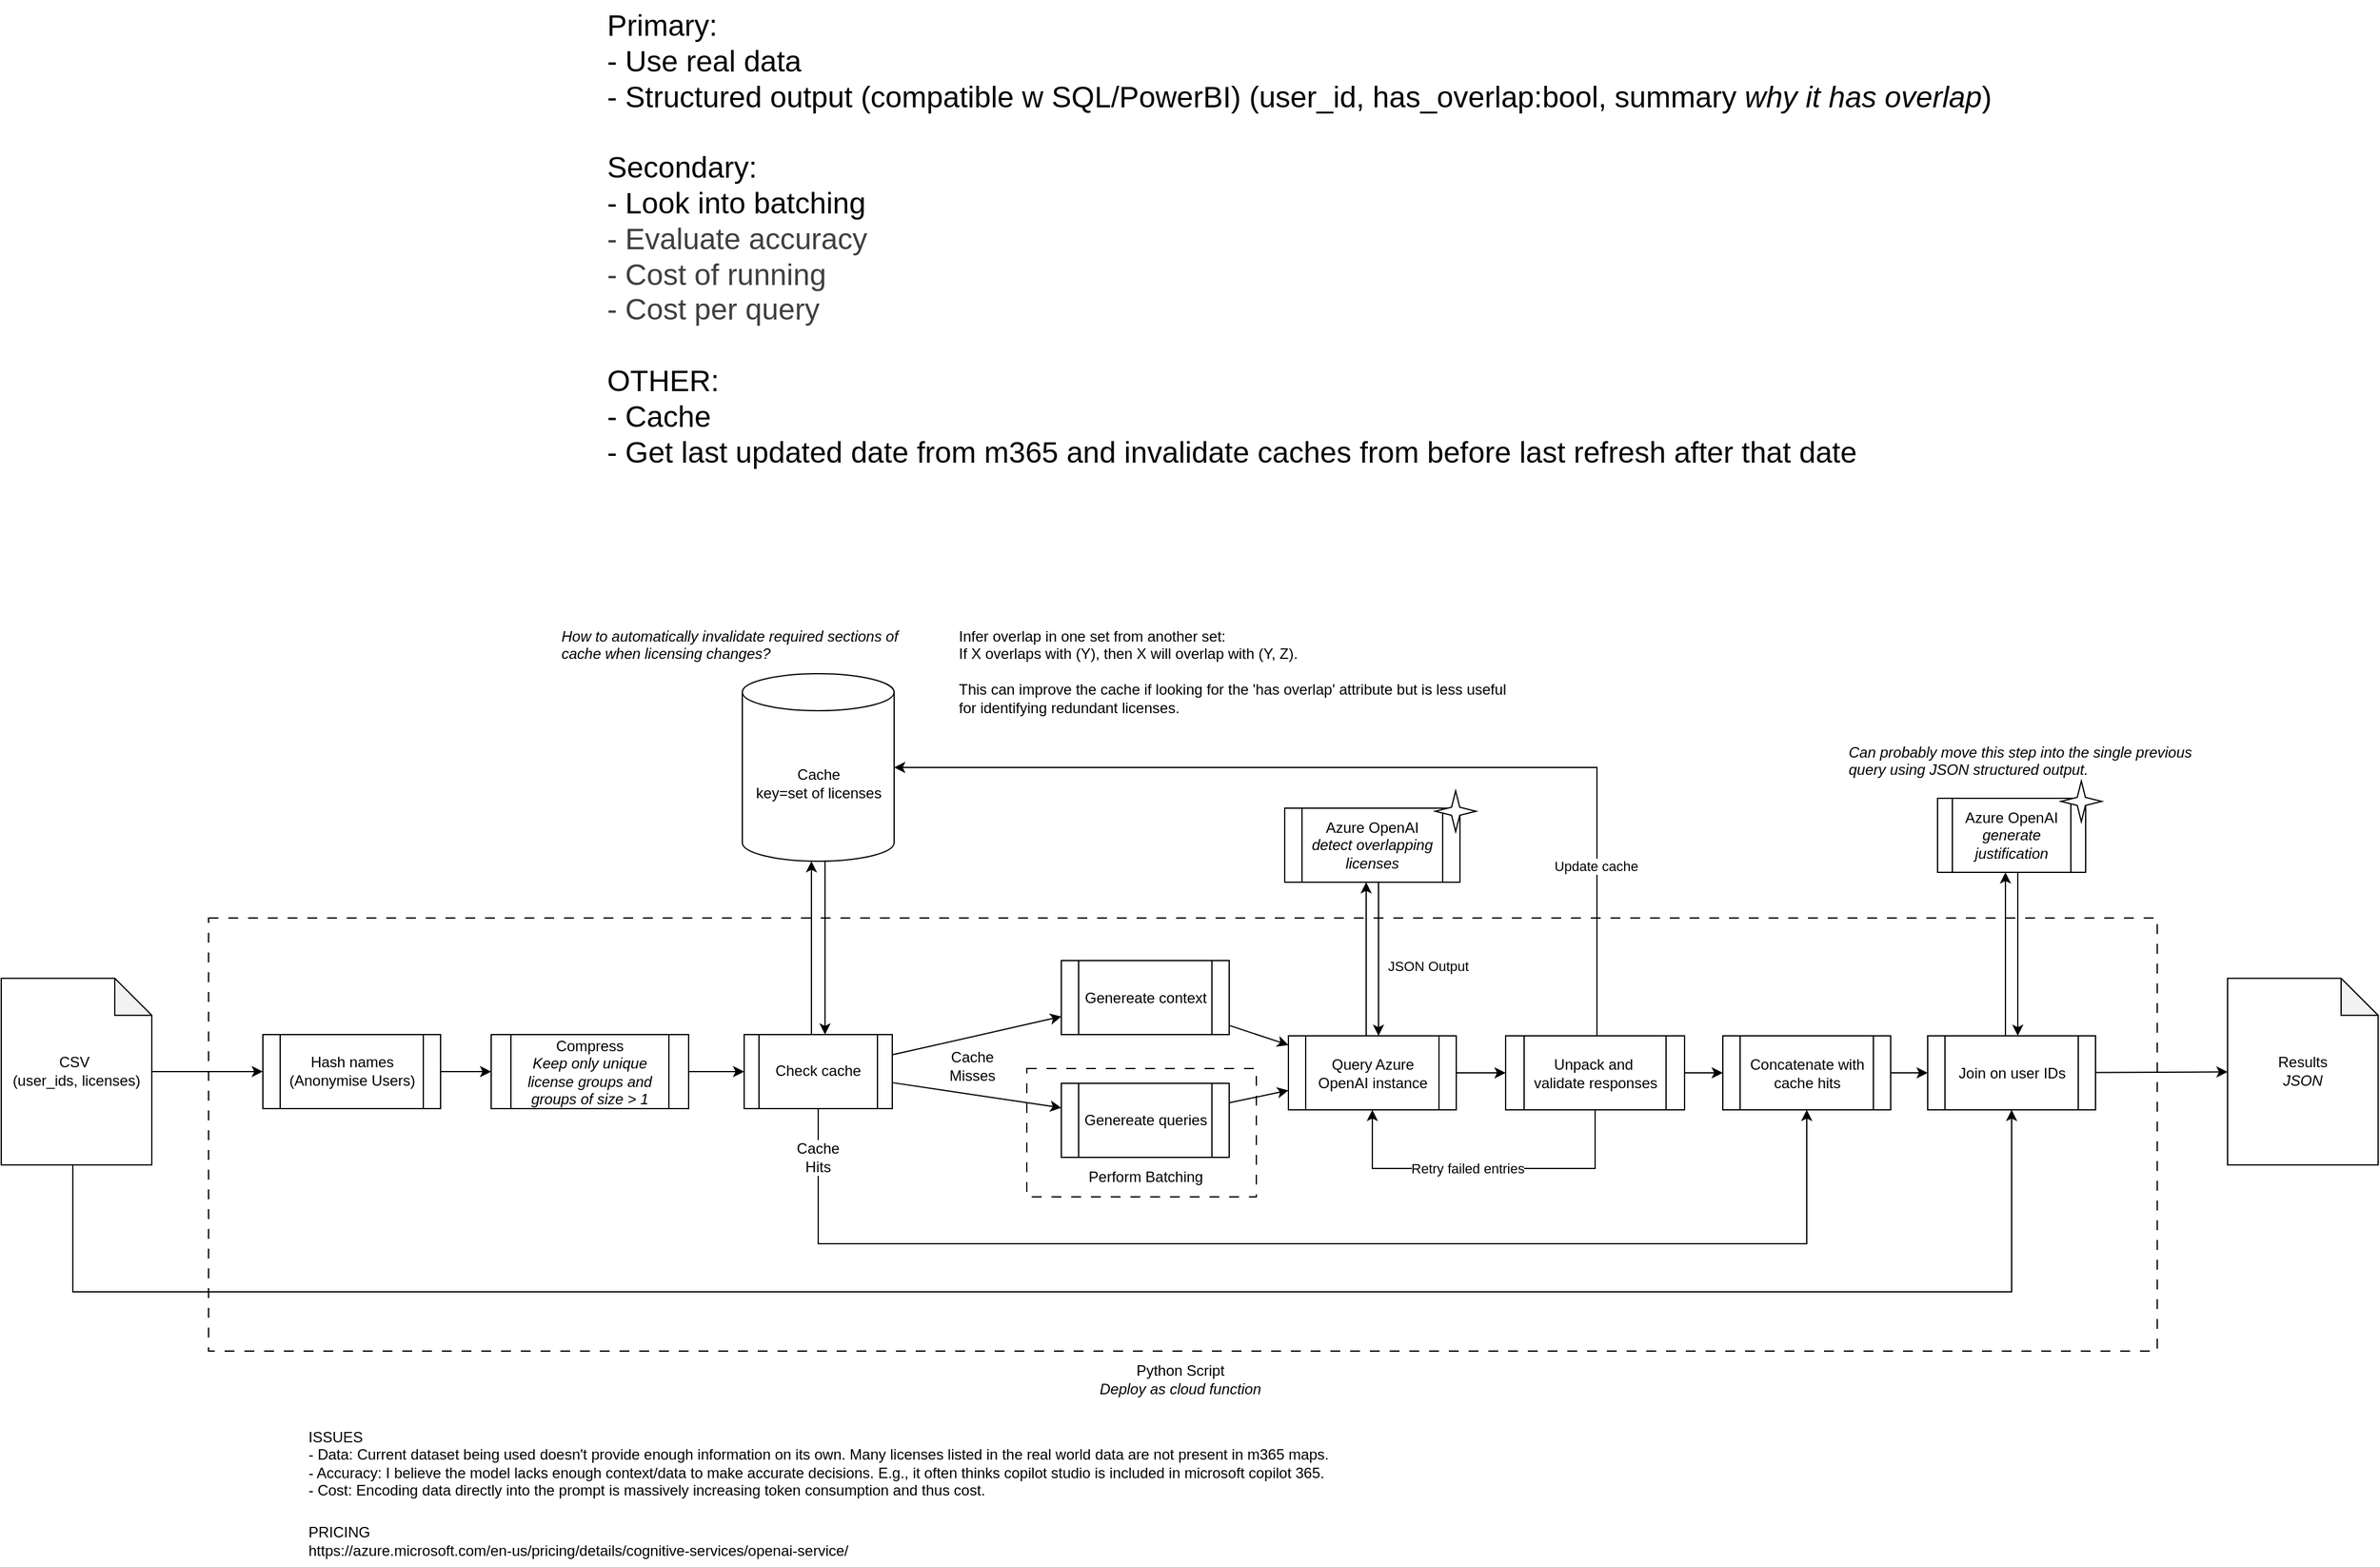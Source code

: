 <mxfile>
    <diagram name="Page-1" id="jkyWEsUThgF6aey1WfAn">
        <mxGraphModel dx="1403" dy="74" grid="0" gridSize="10" guides="1" tooltips="1" connect="1" arrows="1" fold="1" page="0" pageScale="1" pageWidth="827" pageHeight="1169" math="0" shadow="0">
            <root>
                <mxCell id="0"/>
                <mxCell id="1" parent="0"/>
                <mxCell id="77" value="" style="rounded=0;whiteSpace=wrap;html=1;dashed=1;dashPattern=8 8;" parent="1" vertex="1">
                    <mxGeometry x="-12" y="1733" width="1579" height="351" as="geometry"/>
                </mxCell>
                <mxCell id="108" value="" style="rounded=0;whiteSpace=wrap;html=1;dashed=1;dashPattern=8 8;" parent="1" vertex="1">
                    <mxGeometry x="651" y="1855" width="186" height="104" as="geometry"/>
                </mxCell>
                <mxCell id="66" value="&lt;span style=&quot;font-size: 24px; font-style: normal;&quot;&gt;Primary:&lt;/span&gt;&lt;div&gt;&lt;span style=&quot;font-size: 24px; font-style: normal;&quot;&gt;- Use real data&lt;/span&gt;&lt;div&gt;&lt;span style=&quot;font-size: 24px; font-style: normal;&quot;&gt;- Structured output (compatible w SQL/PowerBI) (user_id, has_overlap:bool, summary &lt;/span&gt;&lt;span style=&quot;font-size: 24px;&quot;&gt;why it has overlap&lt;/span&gt;&lt;span style=&quot;font-size: 24px; font-style: normal;&quot;&gt;)&lt;/span&gt;&lt;/div&gt;&lt;div&gt;&lt;span style=&quot;font-size: 24px; font-style: normal;&quot;&gt;&lt;br&gt;&lt;/span&gt;&lt;/div&gt;&lt;div&gt;&lt;span style=&quot;font-size: 24px; font-style: normal;&quot;&gt;Secondary:&lt;/span&gt;&lt;/div&gt;&lt;div&gt;&lt;span style=&quot;font-size: 24px; font-style: normal;&quot;&gt;- Look into batching&lt;/span&gt;&lt;/div&gt;&lt;div&gt;&lt;span style=&quot;color: rgb(63, 63, 63); font-size: 24px; font-style: normal;&quot;&gt;- Evaluate accuracy&lt;/span&gt;&lt;/div&gt;&lt;/div&gt;&lt;div&gt;&lt;span style=&quot;color: rgb(63, 63, 63); font-size: 24px; font-style: normal;&quot;&gt;- Cost of running&lt;/span&gt;&lt;/div&gt;&lt;div&gt;&lt;span style=&quot;color: rgb(63, 63, 63); font-size: 24px; font-style: normal;&quot;&gt;- Cost per query&lt;/span&gt;&lt;/div&gt;&lt;div&gt;&lt;span style=&quot;color: rgb(63, 63, 63); font-size: 24px; font-style: normal;&quot;&gt;&lt;br&gt;&lt;/span&gt;&lt;/div&gt;&lt;div&gt;&lt;span style=&quot;font-size: 24px; font-style: normal;&quot;&gt;OTHER:&lt;/span&gt;&lt;/div&gt;&lt;div&gt;&lt;span style=&quot;font-size: 24px; font-style: normal;&quot;&gt;- Cache&lt;/span&gt;&lt;/div&gt;&lt;div&gt;&lt;span style=&quot;font-size: 24px; font-style: normal;&quot;&gt;- Get last updated date from m365 and invalidate caches from before last refresh after that date&lt;/span&gt;&lt;/div&gt;" style="text;html=1;align=left;verticalAlign=top;whiteSpace=wrap;rounded=0;fontStyle=2" parent="1" vertex="1">
                    <mxGeometry x="309" y="989" width="1275" height="451" as="geometry"/>
                </mxCell>
                <mxCell id="124" style="edgeStyle=orthogonalEdgeStyle;html=1;entryX=0.5;entryY=1;entryDx=0;entryDy=0;rounded=0;curved=0;" parent="1" source="67" target="111" edge="1">
                    <mxGeometry relative="1" as="geometry">
                        <Array as="points">
                            <mxPoint x="-122" y="2036"/>
                            <mxPoint x="1449" y="2036"/>
                        </Array>
                    </mxGeometry>
                </mxCell>
                <mxCell id="135" style="edgeStyle=none;html=1;" parent="1" source="67" target="133" edge="1">
                    <mxGeometry relative="1" as="geometry"/>
                </mxCell>
                <mxCell id="67" value="CSV&amp;nbsp;&lt;div&gt;(user_ids, licenses)&lt;/div&gt;" style="shape=note;whiteSpace=wrap;html=1;backgroundOutline=1;darkOpacity=0.05;" parent="1" vertex="1">
                    <mxGeometry x="-180" y="1781.86" width="122" height="151.25" as="geometry"/>
                </mxCell>
                <mxCell id="94" style="edgeStyle=none;html=1;" parent="1" source="68" target="93" edge="1">
                    <mxGeometry relative="1" as="geometry"/>
                </mxCell>
                <mxCell id="68" value="Compress&lt;br&gt;&lt;i&gt;Keep only unique license &lt;/i&gt;&lt;i style=&quot;background-color: transparent;&quot;&gt;groups and groups of size &amp;gt; 1&lt;/i&gt;" style="shape=process;whiteSpace=wrap;html=1;backgroundOutline=1;" parent="1" vertex="1">
                    <mxGeometry x="217" y="1827.5" width="160" height="60" as="geometry"/>
                </mxCell>
                <mxCell id="74" style="edgeStyle=none;html=1;entryX=0.5;entryY=0;entryDx=0;entryDy=0;" parent="1" edge="1">
                    <mxGeometry relative="1" as="geometry">
                        <mxPoint x="487.5" y="1686.99" as="sourcePoint"/>
                        <mxPoint x="487.5" y="1827.5" as="targetPoint"/>
                    </mxGeometry>
                </mxCell>
                <mxCell id="70" value="Cache&lt;br&gt;key=set of licenses" style="shape=cylinder3;whiteSpace=wrap;html=1;boundedLbl=1;backgroundOutline=1;size=15;" parent="1" vertex="1">
                    <mxGeometry x="420.5" y="1535" width="123" height="151.99" as="geometry"/>
                </mxCell>
                <mxCell id="73" style="edgeStyle=none;html=1;entryX=0.5;entryY=1;entryDx=0;entryDy=0;entryPerimeter=0;" parent="1" edge="1">
                    <mxGeometry relative="1" as="geometry">
                        <mxPoint x="476.5" y="1827.5" as="sourcePoint"/>
                        <mxPoint x="476.5" y="1686.99" as="targetPoint"/>
                    </mxGeometry>
                </mxCell>
                <mxCell id="80" style="edgeStyle=none;html=1;" parent="1" source="76" target="79" edge="1">
                    <mxGeometry relative="1" as="geometry"/>
                </mxCell>
                <mxCell id="76" value="Genereate context" style="shape=process;whiteSpace=wrap;html=1;backgroundOutline=1;" parent="1" vertex="1">
                    <mxGeometry x="679" y="1767.5" width="136" height="60" as="geometry"/>
                </mxCell>
                <mxCell id="92" style="edgeStyle=none;html=1;" parent="1" source="79" target="91" edge="1">
                    <mxGeometry relative="1" as="geometry"/>
                </mxCell>
                <mxCell id="117" style="edgeStyle=none;html=1;entryX=0.5;entryY=1;entryDx=0;entryDy=0;" parent="1" edge="1">
                    <mxGeometry relative="1" as="geometry">
                        <mxPoint x="926.0" y="1828.5" as="sourcePoint"/>
                        <mxPoint x="926.0" y="1704" as="targetPoint"/>
                    </mxGeometry>
                </mxCell>
                <mxCell id="79" value="Query Azure OpenAI instance" style="shape=process;whiteSpace=wrap;html=1;backgroundOutline=1;" parent="1" vertex="1">
                    <mxGeometry x="863" y="1828.5" width="136" height="60" as="geometry"/>
                </mxCell>
                <mxCell id="118" style="edgeStyle=none;html=1;" parent="1" edge="1">
                    <mxGeometry relative="1" as="geometry">
                        <mxPoint x="936.0" y="1704" as="sourcePoint"/>
                        <mxPoint x="936.0" y="1828.5" as="targetPoint"/>
                    </mxGeometry>
                </mxCell>
                <mxCell id="84" style="edgeStyle=none;html=1;" parent="1" source="82" target="79" edge="1">
                    <mxGeometry relative="1" as="geometry"/>
                </mxCell>
                <mxCell id="82" value="Genereate queries" style="shape=process;whiteSpace=wrap;html=1;backgroundOutline=1;" parent="1" vertex="1">
                    <mxGeometry x="679" y="1867" width="136" height="60" as="geometry"/>
                </mxCell>
                <mxCell id="101" style="edgeStyle=none;html=1;" parent="1" source="91" target="100" edge="1">
                    <mxGeometry relative="1" as="geometry"/>
                </mxCell>
                <mxCell id="144" style="edgeStyle=orthogonalEdgeStyle;html=1;rounded=0;" parent="1" source="91" target="79" edge="1">
                    <mxGeometry relative="1" as="geometry">
                        <Array as="points">
                            <mxPoint x="1112" y="1936"/>
                            <mxPoint x="931" y="1936"/>
                        </Array>
                    </mxGeometry>
                </mxCell>
                <mxCell id="145" value="Retry failed entries" style="edgeLabel;html=1;align=center;verticalAlign=middle;resizable=0;points=[];" parent="144" vertex="1" connectable="0">
                    <mxGeometry x="0.088" relative="1" as="geometry">
                        <mxPoint x="-1" as="offset"/>
                    </mxGeometry>
                </mxCell>
                <mxCell id="91" value="Unpack and&amp;nbsp;&lt;div&gt;validate responses&lt;/div&gt;" style="shape=process;whiteSpace=wrap;html=1;backgroundOutline=1;" parent="1" vertex="1">
                    <mxGeometry x="1039" y="1828.5" width="145" height="60" as="geometry"/>
                </mxCell>
                <mxCell id="95" style="edgeStyle=none;html=1;" parent="1" source="93" target="76" edge="1">
                    <mxGeometry relative="1" as="geometry"/>
                </mxCell>
                <mxCell id="96" style="edgeStyle=none;html=1;" parent="1" source="93" target="82" edge="1">
                    <mxGeometry relative="1" as="geometry"/>
                </mxCell>
                <mxCell id="105" style="edgeStyle=orthogonalEdgeStyle;html=1;entryX=0.5;entryY=1;entryDx=0;entryDy=0;rounded=0;curved=0;" parent="1" source="93" target="100" edge="1">
                    <mxGeometry relative="1" as="geometry">
                        <Array as="points">
                            <mxPoint x="482" y="1997"/>
                            <mxPoint x="1283" y="1997"/>
                        </Array>
                    </mxGeometry>
                </mxCell>
                <mxCell id="93" value="Check cache" style="shape=process;whiteSpace=wrap;html=1;backgroundOutline=1;" parent="1" vertex="1">
                    <mxGeometry x="422" y="1827.49" width="120" height="60" as="geometry"/>
                </mxCell>
                <mxCell id="98" value="Cache&lt;br&gt;Misses" style="text;html=1;align=center;verticalAlign=middle;whiteSpace=wrap;rounded=0;" parent="1" vertex="1">
                    <mxGeometry x="577" y="1838" width="60" height="30" as="geometry"/>
                </mxCell>
                <mxCell id="112" style="edgeStyle=none;html=1;" parent="1" source="100" target="111" edge="1">
                    <mxGeometry relative="1" as="geometry"/>
                </mxCell>
                <mxCell id="100" value="Concatenate with cache hits" style="shape=process;whiteSpace=wrap;html=1;backgroundOutline=1;" parent="1" vertex="1">
                    <mxGeometry x="1215" y="1828.5" width="136" height="60" as="geometry"/>
                </mxCell>
                <mxCell id="97" value="Cache Hits" style="text;html=1;align=center;verticalAlign=middle;whiteSpace=wrap;rounded=0;labelBackgroundColor=default;" parent="1" vertex="1">
                    <mxGeometry x="452" y="1912.25" width="60" height="30" as="geometry"/>
                </mxCell>
                <mxCell id="110" value="Perform Batching" style="text;html=1;align=center;verticalAlign=middle;resizable=0;points=[];autosize=1;strokeColor=none;fillColor=none;" parent="1" vertex="1">
                    <mxGeometry x="691.5" y="1930" width="111" height="26" as="geometry"/>
                </mxCell>
                <mxCell id="129" style="edgeStyle=none;html=1;" parent="1" edge="1">
                    <mxGeometry relative="1" as="geometry">
                        <mxPoint x="1444.0" y="1828.5" as="sourcePoint"/>
                        <mxPoint x="1444" y="1696" as="targetPoint"/>
                    </mxGeometry>
                </mxCell>
                <mxCell id="131" style="edgeStyle=none;html=1;" parent="1" source="111" target="113" edge="1">
                    <mxGeometry relative="1" as="geometry"/>
                </mxCell>
                <mxCell id="111" value="Join on user IDs" style="shape=process;whiteSpace=wrap;html=1;backgroundOutline=1;" parent="1" vertex="1">
                    <mxGeometry x="1381" y="1828.5" width="136" height="60" as="geometry"/>
                </mxCell>
                <mxCell id="113" value="Results&lt;div&gt;&lt;i&gt;JSON&lt;/i&gt;&lt;/div&gt;" style="shape=note;whiteSpace=wrap;html=1;backgroundOutline=1;darkOpacity=0.05;" parent="1" vertex="1">
                    <mxGeometry x="1624" y="1781.86" width="122" height="151.25" as="geometry"/>
                </mxCell>
                <mxCell id="120" style="edgeStyle=orthogonalEdgeStyle;html=1;entryX=1;entryY=0.5;entryDx=0;entryDy=0;entryPerimeter=0;rounded=0;" parent="1" source="91" target="70" edge="1">
                    <mxGeometry relative="1" as="geometry">
                        <Array as="points">
                            <mxPoint x="1113" y="1611"/>
                        </Array>
                    </mxGeometry>
                </mxCell>
                <mxCell id="121" value="Update cache" style="edgeLabel;html=1;align=center;verticalAlign=middle;resizable=0;points=[];" parent="120" vertex="1" connectable="0">
                    <mxGeometry x="-0.651" y="1" relative="1" as="geometry">
                        <mxPoint as="offset"/>
                    </mxGeometry>
                </mxCell>
                <mxCell id="127" value="" style="group" parent="1" vertex="1" connectable="0">
                    <mxGeometry x="1389" y="1622" width="133" height="74" as="geometry"/>
                </mxCell>
                <mxCell id="125" value="Azure OpenAI&lt;div&gt;&lt;i&gt;generate justification&lt;/i&gt;&lt;/div&gt;" style="shape=process;whiteSpace=wrap;html=1;backgroundOutline=1;" parent="127" vertex="1">
                    <mxGeometry y="14" width="120" height="60" as="geometry"/>
                </mxCell>
                <mxCell id="126" value="" style="verticalLabelPosition=bottom;verticalAlign=top;html=1;shape=mxgraph.basic.4_point_star_2;dx=0.8;" parent="127" vertex="1">
                    <mxGeometry x="100" width="33" height="33" as="geometry"/>
                </mxCell>
                <mxCell id="128" value="" style="group" parent="1" vertex="1" connectable="0">
                    <mxGeometry x="882" y="1630" width="133" height="74" as="geometry"/>
                </mxCell>
                <mxCell id="81" value="Azure OpenAI&lt;div&gt;&lt;i&gt;detect overlapping licenses&lt;/i&gt;&lt;/div&gt;" style="shape=process;whiteSpace=wrap;html=1;backgroundOutline=1;" parent="128" vertex="1">
                    <mxGeometry x="-22" y="14" width="142" height="60" as="geometry"/>
                </mxCell>
                <mxCell id="90" value="" style="verticalLabelPosition=bottom;verticalAlign=top;html=1;shape=mxgraph.basic.4_point_star_2;dx=0.8;" parent="128" vertex="1">
                    <mxGeometry x="100" width="33" height="33" as="geometry"/>
                </mxCell>
                <mxCell id="130" style="edgeStyle=none;html=1;" parent="1" edge="1">
                    <mxGeometry relative="1" as="geometry">
                        <mxPoint x="1454" y="1696" as="sourcePoint"/>
                        <mxPoint x="1454.0" y="1828.5" as="targetPoint"/>
                    </mxGeometry>
                </mxCell>
                <mxCell id="132" value="&lt;span style=&quot;font-style: normal;&quot;&gt;&lt;font&gt;Infer overlap in one set from another set:&lt;/font&gt;&lt;/span&gt;&lt;div&gt;&lt;span style=&quot;font-style: normal;&quot;&gt;If X overlaps with (Y), then X will overlap with (Y, Z).&lt;/span&gt;&lt;/div&gt;&lt;div&gt;&lt;span style=&quot;font-style: normal;&quot;&gt;&lt;br&gt;&lt;/span&gt;&lt;/div&gt;&lt;div&gt;&lt;span style=&quot;font-style: normal;&quot;&gt;This can improve the cache if looking for the &#39;has overlap&#39; attribute but is less useful for identifying redundant licenses.&lt;/span&gt;&lt;/div&gt;" style="text;html=1;align=left;verticalAlign=top;whiteSpace=wrap;rounded=0;fontStyle=2" parent="1" vertex="1">
                    <mxGeometry x="594" y="1491" width="459" height="85" as="geometry"/>
                </mxCell>
                <mxCell id="134" style="edgeStyle=none;html=1;" parent="1" source="133" target="68" edge="1">
                    <mxGeometry relative="1" as="geometry"/>
                </mxCell>
                <mxCell id="133" value="Hash names (Anonymise Users)" style="shape=process;whiteSpace=wrap;html=1;backgroundOutline=1;" parent="1" vertex="1">
                    <mxGeometry x="32" y="1827.49" width="144" height="60" as="geometry"/>
                </mxCell>
                <mxCell id="136" value="&lt;span style=&quot;&quot;&gt;&lt;font&gt;&lt;i&gt;How to automatically invalidate required sections of cache when licensing changes?&lt;/i&gt;&lt;/font&gt;&lt;/span&gt;" style="text;html=1;align=left;verticalAlign=top;whiteSpace=wrap;rounded=0;fontStyle=0" parent="1" vertex="1">
                    <mxGeometry x="272" y="1491" width="302" height="74" as="geometry"/>
                </mxCell>
                <mxCell id="137" value="&lt;span style=&quot;&quot;&gt;&lt;font&gt;&lt;i&gt;Can probably move this step into the single previous query using JSON structured output.&lt;/i&gt;&lt;/font&gt;&lt;/span&gt;" style="text;html=1;align=left;verticalAlign=top;whiteSpace=wrap;rounded=0;fontStyle=0" parent="1" vertex="1">
                    <mxGeometry x="1315" y="1585" width="302" height="74" as="geometry"/>
                </mxCell>
                <mxCell id="142" value="&lt;span style=&quot;color: rgb(0, 0, 0); font-size: 11px;&quot;&gt;JSON Output&lt;/span&gt;" style="text;html=1;align=center;verticalAlign=middle;resizable=0;points=[];autosize=1;strokeColor=none;fillColor=none;" parent="1" vertex="1">
                    <mxGeometry x="934" y="1758.86" width="83" height="26" as="geometry"/>
                </mxCell>
                <mxCell id="146" value="PRICING&lt;div&gt;https://azure.microsoft.com/en-us/pricing/details/cognitive-services/openai-service/&lt;/div&gt;" style="text;html=1;align=left;verticalAlign=middle;resizable=0;points=[];autosize=1;strokeColor=none;fillColor=none;" vertex="1" parent="1">
                    <mxGeometry x="67" y="2217" width="456" height="41" as="geometry"/>
                </mxCell>
                <mxCell id="147" value="Python Script&lt;div&gt;&lt;i&gt;Deploy as cloud function&lt;/i&gt;&lt;/div&gt;" style="text;html=1;align=center;verticalAlign=middle;resizable=0;points=[];autosize=1;strokeColor=none;fillColor=none;" vertex="1" parent="1">
                    <mxGeometry x="700" y="2086" width="149" height="41" as="geometry"/>
                </mxCell>
                <mxCell id="148" value="ISSUES&lt;div&gt;- Data: Current dataset being used doesn&#39;t provide enough information on its own. Many licenses listed in the real world data are not present in m365 maps.&lt;/div&gt;&lt;div&gt;- Accuracy: I believe the model lacks enough context/data to make accurate decisions. E.g., it often thinks copilot studio is included in microsoft copilot 365.&lt;/div&gt;&lt;div&gt;- Cost: Encoding data directly into the prompt is massively increasing token consumption and thus cost.&lt;/div&gt;" style="text;html=1;align=left;verticalAlign=middle;resizable=0;points=[];autosize=1;strokeColor=none;fillColor=none;" vertex="1" parent="1">
                    <mxGeometry x="67" y="2140" width="845" height="70" as="geometry"/>
                </mxCell>
            </root>
        </mxGraphModel>
    </diagram>
</mxfile>
